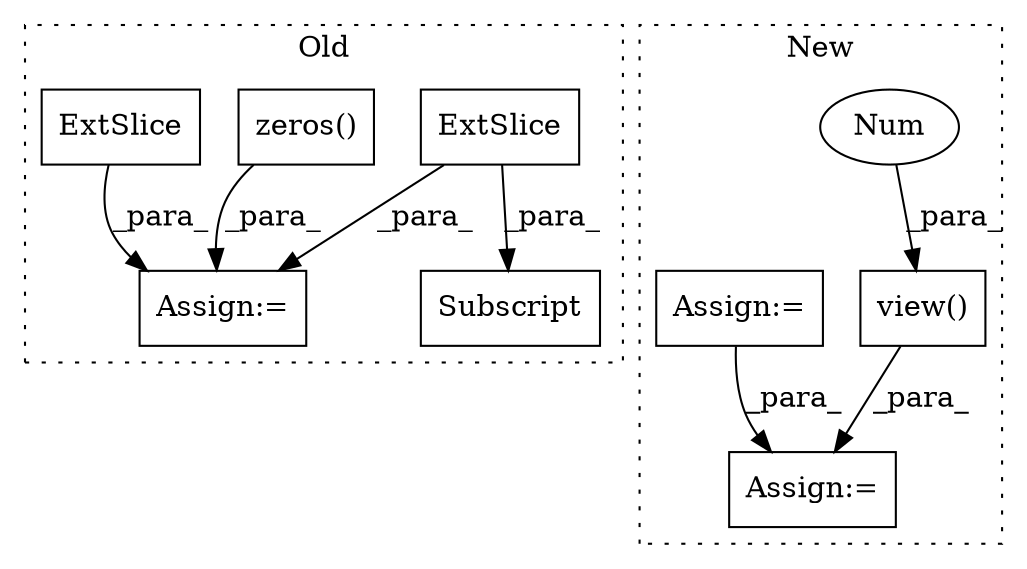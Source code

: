 digraph G {
subgraph cluster0 {
1 [label="zeros()" a="75" s="1378,1399" l="12,39" shape="box"];
5 [label="Assign:=" a="68" s="2172" l="4" shape="box"];
6 [label="ExtSlice" a="85" s="1532" l="1" shape="box"];
7 [label="Subscript" a="63" s="1532,0" l="11,0" shape="box"];
8 [label="ExtSlice" a="85" s="1487" l="1" shape="box"];
label = "Old";
style="dotted";
}
subgraph cluster1 {
2 [label="view()" a="75" s="2413,2430" l="7,1" shape="box"];
3 [label="Num" a="76" s="2426" l="1" shape="ellipse"];
4 [label="Assign:=" a="68" s="2735" l="3" shape="box"];
9 [label="Assign:=" a="68" s="2462" l="3" shape="box"];
label = "New";
style="dotted";
}
1 -> 5 [label="_para_"];
2 -> 4 [label="_para_"];
3 -> 2 [label="_para_"];
6 -> 7 [label="_para_"];
6 -> 5 [label="_para_"];
8 -> 5 [label="_para_"];
9 -> 4 [label="_para_"];
}